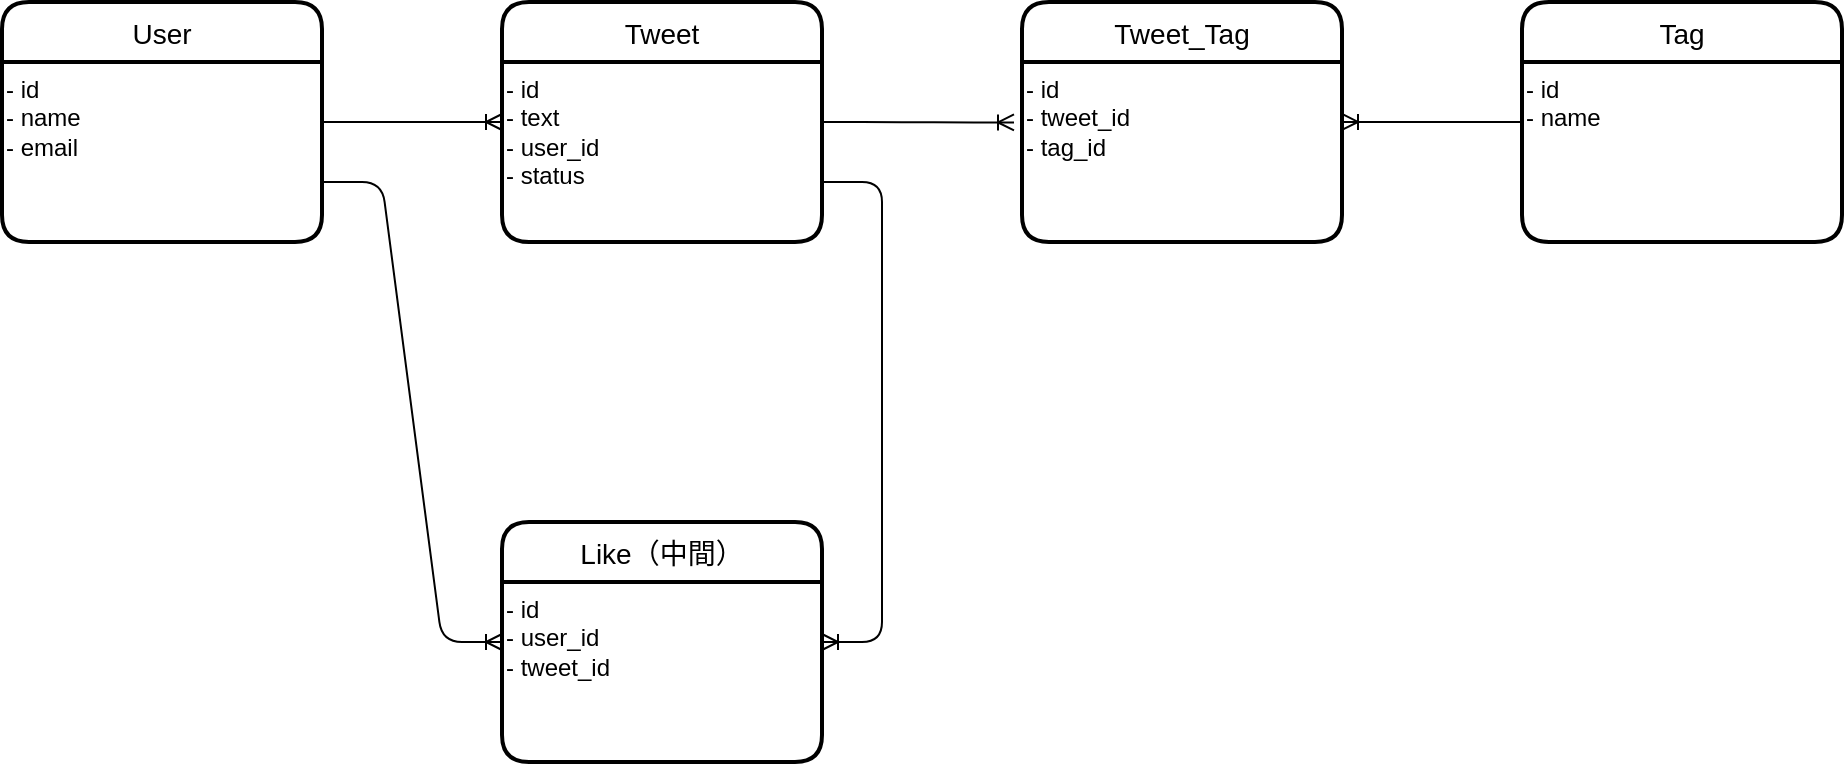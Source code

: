 <mxfile>
    <diagram id="VMw2PMi7aRbPmtu2USTo" name="ページ1">
        <mxGraphModel dx="968" dy="627" grid="1" gridSize="10" guides="1" tooltips="1" connect="1" arrows="1" fold="1" page="1" pageScale="1" pageWidth="827" pageHeight="1169" math="0" shadow="0">
            <root>
                <mxCell id="0"/>
                <mxCell id="1" parent="0"/>
                <mxCell id="2" value="User" style="swimlane;childLayout=stackLayout;horizontal=1;startSize=30;horizontalStack=0;rounded=1;fontSize=14;fontStyle=0;strokeWidth=2;resizeParent=0;resizeLast=1;shadow=0;dashed=0;align=center;" parent="1" vertex="1">
                    <mxGeometry x="190" y="140" width="160" height="120" as="geometry">
                        <mxRectangle x="190" y="140" width="60" height="30" as="alternateBounds"/>
                    </mxGeometry>
                </mxCell>
                <mxCell id="17" value="- id&lt;br&gt;- name&lt;br&gt;- email" style="text;html=1;align=left;verticalAlign=top;resizable=0;points=[];autosize=1;strokeColor=none;fillColor=none;" parent="2" vertex="1">
                    <mxGeometry y="30" width="160" height="90" as="geometry"/>
                </mxCell>
                <mxCell id="4" value="Tweet" style="swimlane;childLayout=stackLayout;horizontal=1;startSize=30;horizontalStack=0;rounded=1;fontSize=14;fontStyle=0;strokeWidth=2;resizeParent=0;resizeLast=1;shadow=0;dashed=0;align=center;" parent="1" vertex="1">
                    <mxGeometry x="440" y="140" width="160" height="120" as="geometry"/>
                </mxCell>
                <mxCell id="18" value="- id&lt;br&gt;- text&lt;br&gt;- user_id&lt;br&gt;- status" style="text;html=1;align=left;verticalAlign=top;resizable=0;points=[];autosize=1;strokeColor=none;fillColor=none;" parent="4" vertex="1">
                    <mxGeometry y="30" width="160" height="90" as="geometry"/>
                </mxCell>
                <mxCell id="5" value="Like（中間）" style="swimlane;childLayout=stackLayout;horizontal=1;startSize=30;horizontalStack=0;rounded=1;fontSize=14;fontStyle=0;strokeWidth=2;resizeParent=0;resizeLast=1;shadow=0;dashed=0;align=center;" parent="1" vertex="1">
                    <mxGeometry x="440" y="400" width="160" height="120" as="geometry"/>
                </mxCell>
                <mxCell id="21" value="- id&lt;br&gt;- user_id&lt;br&gt;- tweet_id" style="text;html=1;align=left;verticalAlign=top;resizable=0;points=[];autosize=1;strokeColor=none;fillColor=none;" parent="5" vertex="1">
                    <mxGeometry y="30" width="160" height="90" as="geometry"/>
                </mxCell>
                <mxCell id="7" value="Tag" style="swimlane;childLayout=stackLayout;horizontal=1;startSize=30;horizontalStack=0;rounded=1;fontSize=14;fontStyle=0;strokeWidth=2;resizeParent=0;resizeLast=1;shadow=0;dashed=0;align=center;" parent="1" vertex="1">
                    <mxGeometry x="950" y="140" width="160" height="120" as="geometry"/>
                </mxCell>
                <mxCell id="19" value="- id&lt;br&gt;- name" style="text;html=1;align=left;verticalAlign=top;resizable=0;points=[];autosize=1;strokeColor=none;fillColor=none;horizontal=1;" parent="7" vertex="1">
                    <mxGeometry y="30" width="160" height="90" as="geometry"/>
                </mxCell>
                <mxCell id="9" value="" style="edgeStyle=entityRelationEdgeStyle;fontSize=12;html=1;endArrow=ERoneToMany;exitX=1;exitY=0.5;exitDx=0;exitDy=0;entryX=0;entryY=0.5;entryDx=0;entryDy=0;" parent="1" source="2" target="4" edge="1">
                    <mxGeometry width="100" height="100" relative="1" as="geometry">
                        <mxPoint x="380" y="390" as="sourcePoint"/>
                        <mxPoint x="400" y="210" as="targetPoint"/>
                    </mxGeometry>
                </mxCell>
                <mxCell id="12" value="" style="edgeStyle=entityRelationEdgeStyle;fontSize=12;html=1;endArrow=ERoneToMany;exitX=1;exitY=0.75;exitDx=0;exitDy=0;entryX=0;entryY=0.5;entryDx=0;entryDy=0;" parent="1" source="2" target="5" edge="1">
                    <mxGeometry width="100" height="100" relative="1" as="geometry">
                        <mxPoint x="380" y="390" as="sourcePoint"/>
                        <mxPoint x="480" y="290" as="targetPoint"/>
                    </mxGeometry>
                </mxCell>
                <mxCell id="14" value="" style="edgeStyle=entityRelationEdgeStyle;fontSize=12;html=1;endArrow=ERoneToMany;entryX=1;entryY=0.5;entryDx=0;entryDy=0;exitX=1;exitY=0.667;exitDx=0;exitDy=0;exitPerimeter=0;" parent="1" source="18" target="5" edge="1">
                    <mxGeometry width="100" height="100" relative="1" as="geometry">
                        <mxPoint x="600" y="200" as="sourcePoint"/>
                        <mxPoint x="700" y="100" as="targetPoint"/>
                    </mxGeometry>
                </mxCell>
                <mxCell id="22" value="Tweet_Tag" style="swimlane;childLayout=stackLayout;horizontal=1;startSize=30;horizontalStack=0;rounded=1;fontSize=14;fontStyle=0;strokeWidth=2;resizeParent=0;resizeLast=1;shadow=0;dashed=0;align=center;" parent="1" vertex="1">
                    <mxGeometry x="700" y="140" width="160" height="120" as="geometry"/>
                </mxCell>
                <mxCell id="23" value="- id&lt;br&gt;- tweet_id&lt;br&gt;- tag_id" style="text;html=1;align=left;verticalAlign=top;resizable=0;points=[];autosize=1;strokeColor=none;fillColor=none;horizontal=1;" parent="22" vertex="1">
                    <mxGeometry y="30" width="160" height="90" as="geometry"/>
                </mxCell>
                <mxCell id="24" value="" style="edgeStyle=entityRelationEdgeStyle;fontSize=12;html=1;endArrow=ERoneToMany;entryX=-0.025;entryY=0.336;entryDx=0;entryDy=0;entryPerimeter=0;" parent="1" target="23" edge="1">
                    <mxGeometry width="100" height="100" relative="1" as="geometry">
                        <mxPoint x="600" y="200" as="sourcePoint"/>
                        <mxPoint x="700" y="100" as="targetPoint"/>
                    </mxGeometry>
                </mxCell>
                <mxCell id="26" value="" style="edgeStyle=entityRelationEdgeStyle;fontSize=12;html=1;endArrow=ERoneToMany;exitX=0;exitY=0.5;exitDx=0;exitDy=0;entryX=1;entryY=0.333;entryDx=0;entryDy=0;entryPerimeter=0;" parent="1" source="7" target="23" edge="1">
                    <mxGeometry width="100" height="100" relative="1" as="geometry">
                        <mxPoint x="550" y="330" as="sourcePoint"/>
                        <mxPoint x="650" y="230" as="targetPoint"/>
                    </mxGeometry>
                </mxCell>
            </root>
        </mxGraphModel>
    </diagram>
</mxfile>